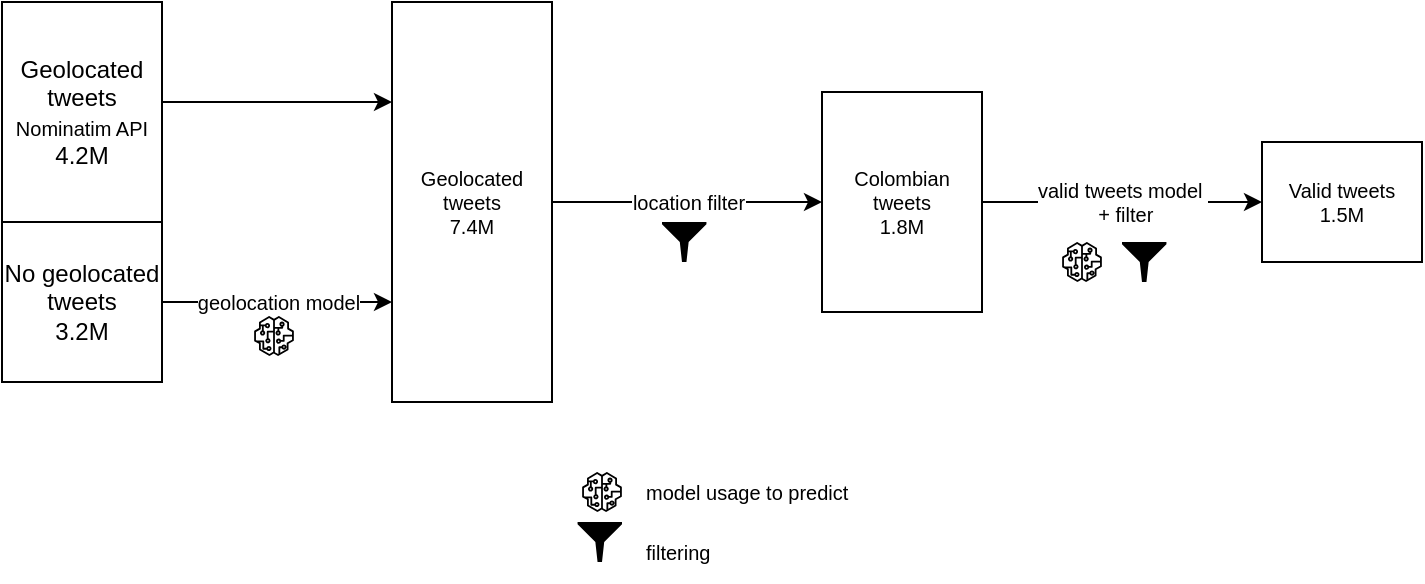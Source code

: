 <mxfile compressed="false" version="20.2.3" type="device">
  <diagram id="8KY5KoBmBq-pxiv1QV8z" name="Page-1">
    <mxGraphModel dx="1038" dy="649" grid="1" gridSize="10" guides="1" tooltips="1" connect="1" arrows="1" fold="1" page="1" pageScale="1" pageWidth="850" pageHeight="1100" background="none" math="0" shadow="0">
      <root>
        <mxCell id="0" />
        <mxCell id="1" parent="0" />
        <mxCell id="pL0uOTkrpIkgaXeiWAhv-4" value="Geolocated tweets&lt;br&gt;&lt;font style=&quot;font-size: 10px;&quot;&gt;Nominatim API&lt;/font&gt;&lt;br&gt;4.2M" style="rounded=0;whiteSpace=wrap;html=1;" parent="1" vertex="1">
          <mxGeometry x="40" y="210" width="80" height="110" as="geometry" />
        </mxCell>
        <mxCell id="pL0uOTkrpIkgaXeiWAhv-5" value="No geolocated tweets&lt;br&gt;3.2M" style="rounded=0;whiteSpace=wrap;html=1;" parent="1" vertex="1">
          <mxGeometry x="40" y="320" width="80" height="80" as="geometry" />
        </mxCell>
        <mxCell id="pL0uOTkrpIkgaXeiWAhv-23" value="location filter" style="edgeStyle=orthogonalEdgeStyle;rounded=0;orthogonalLoop=1;jettySize=auto;html=1;exitX=1;exitY=0.5;exitDx=0;exitDy=0;entryX=0;entryY=0.5;entryDx=0;entryDy=0;fontSize=10;strokeColor=default;elbow=vertical;" parent="1" source="pL0uOTkrpIkgaXeiWAhv-9" target="pL0uOTkrpIkgaXeiWAhv-18" edge="1">
          <mxGeometry relative="1" as="geometry" />
        </mxCell>
        <mxCell id="pL0uOTkrpIkgaXeiWAhv-9" value="Geolocated tweets&lt;br&gt;7.4M" style="rounded=0;whiteSpace=wrap;html=1;fontSize=10;" parent="1" vertex="1">
          <mxGeometry x="235" y="210" width="80" height="200" as="geometry" />
        </mxCell>
        <mxCell id="pL0uOTkrpIkgaXeiWAhv-15" value="geolocation model" style="endArrow=classic;html=1;rounded=0;fontSize=10;strokeColor=default;elbow=vertical;exitX=1;exitY=0.5;exitDx=0;exitDy=0;entryX=0;entryY=0.75;entryDx=0;entryDy=0;" parent="1" source="pL0uOTkrpIkgaXeiWAhv-5" target="pL0uOTkrpIkgaXeiWAhv-9" edge="1">
          <mxGeometry width="50" height="50" relative="1" as="geometry">
            <mxPoint x="250" y="200" as="sourcePoint" />
            <mxPoint x="300" y="150" as="targetPoint" />
          </mxGeometry>
        </mxCell>
        <mxCell id="pL0uOTkrpIkgaXeiWAhv-16" value="" style="endArrow=classic;html=1;rounded=0;fontSize=10;strokeColor=default;elbow=vertical;entryX=0;entryY=0.25;entryDx=0;entryDy=0;exitX=1;exitY=0.5;exitDx=0;exitDy=0;edgeStyle=orthogonalEdgeStyle;" parent="1" source="pL0uOTkrpIkgaXeiWAhv-4" target="pL0uOTkrpIkgaXeiWAhv-9" edge="1">
          <mxGeometry width="50" height="50" relative="1" as="geometry">
            <mxPoint x="180" y="260" as="sourcePoint" />
            <mxPoint x="300" y="150" as="targetPoint" />
            <Array as="points">
              <mxPoint x="120" y="260" />
            </Array>
          </mxGeometry>
        </mxCell>
        <mxCell id="pL0uOTkrpIkgaXeiWAhv-24" value="valid tweets model&amp;nbsp;&lt;br&gt;&amp;nbsp;+&amp;nbsp;filter" style="edgeStyle=orthogonalEdgeStyle;rounded=0;orthogonalLoop=1;jettySize=auto;html=1;exitX=1;exitY=0.5;exitDx=0;exitDy=0;entryX=0;entryY=0.5;entryDx=0;entryDy=0;fontSize=10;strokeColor=default;elbow=vertical;" parent="1" source="pL0uOTkrpIkgaXeiWAhv-18" target="pL0uOTkrpIkgaXeiWAhv-19" edge="1">
          <mxGeometry relative="1" as="geometry">
            <mxPoint as="offset" />
          </mxGeometry>
        </mxCell>
        <mxCell id="pL0uOTkrpIkgaXeiWAhv-18" value="Colombian tweets&lt;br&gt;1.8M" style="rounded=0;whiteSpace=wrap;html=1;fontSize=10;" parent="1" vertex="1">
          <mxGeometry x="450" y="255" width="80" height="110" as="geometry" />
        </mxCell>
        <mxCell id="pL0uOTkrpIkgaXeiWAhv-19" value="Valid tweets&lt;br&gt;1.5M" style="rounded=0;whiteSpace=wrap;html=1;fontSize=10;" parent="1" vertex="1">
          <mxGeometry x="670" y="280" width="80" height="60" as="geometry" />
        </mxCell>
        <mxCell id="pL0uOTkrpIkgaXeiWAhv-20" style="edgeStyle=orthogonalEdgeStyle;rounded=0;orthogonalLoop=1;jettySize=auto;html=1;exitX=0.5;exitY=1;exitDx=0;exitDy=0;fontSize=10;strokeColor=default;elbow=vertical;" parent="1" source="pL0uOTkrpIkgaXeiWAhv-19" target="pL0uOTkrpIkgaXeiWAhv-19" edge="1">
          <mxGeometry relative="1" as="geometry" />
        </mxCell>
        <mxCell id="pL0uOTkrpIkgaXeiWAhv-22" value="" style="aspect=fixed;pointerEvents=1;shadow=0;dashed=0;html=1;strokeColor=none;labelPosition=center;verticalLabelPosition=bottom;verticalAlign=top;align=center;fillColor=#000000;shape=mxgraph.mscae.enterprise.filter;fontSize=10;rounded=0;" parent="1" vertex="1">
          <mxGeometry x="370" y="320" width="22.22" height="20" as="geometry" />
        </mxCell>
        <mxCell id="pL0uOTkrpIkgaXeiWAhv-27" value="" style="outlineConnect=0;fontColor=#232F3E;gradientColor=none;fillColor=#000000;strokeColor=none;dashed=0;verticalLabelPosition=bottom;verticalAlign=top;align=center;html=1;fontSize=12;fontStyle=0;aspect=fixed;pointerEvents=1;shape=mxgraph.aws4.sagemaker_model;rounded=0;" parent="1" vertex="1">
          <mxGeometry x="166" y="367" width="20" height="20" as="geometry" />
        </mxCell>
        <mxCell id="pL0uOTkrpIkgaXeiWAhv-28" value="" style="outlineConnect=0;fontColor=#232F3E;gradientColor=none;fillColor=#000000;strokeColor=none;dashed=0;verticalLabelPosition=bottom;verticalAlign=top;align=center;html=1;fontSize=12;fontStyle=0;aspect=fixed;pointerEvents=1;shape=mxgraph.aws4.sagemaker_model;rounded=0;" parent="1" vertex="1">
          <mxGeometry x="570" y="330" width="20" height="20" as="geometry" />
        </mxCell>
        <mxCell id="pL0uOTkrpIkgaXeiWAhv-29" value="" style="aspect=fixed;pointerEvents=1;shadow=0;dashed=0;html=1;strokeColor=none;labelPosition=center;verticalLabelPosition=bottom;verticalAlign=top;align=center;fillColor=#000000;shape=mxgraph.mscae.enterprise.filter;fontSize=10;rounded=0;" parent="1" vertex="1">
          <mxGeometry x="600" y="330" width="22.22" height="20" as="geometry" />
        </mxCell>
        <mxCell id="pL0uOTkrpIkgaXeiWAhv-30" value="" style="outlineConnect=0;fontColor=#232F3E;gradientColor=none;fillColor=#000000;strokeColor=none;dashed=0;verticalLabelPosition=bottom;verticalAlign=top;align=center;html=1;fontSize=12;fontStyle=0;aspect=fixed;pointerEvents=1;shape=mxgraph.aws4.sagemaker_model;rounded=0;" parent="1" vertex="1">
          <mxGeometry x="330" y="445" width="20" height="20" as="geometry" />
        </mxCell>
        <mxCell id="pL0uOTkrpIkgaXeiWAhv-31" value="model usage to predict" style="text;html=1;strokeColor=none;fillColor=none;align=left;verticalAlign=middle;whiteSpace=wrap;rounded=0;fontSize=10;" parent="1" vertex="1">
          <mxGeometry x="360" y="440" width="170" height="30" as="geometry" />
        </mxCell>
        <mxCell id="pL0uOTkrpIkgaXeiWAhv-32" value="" style="aspect=fixed;pointerEvents=1;shadow=0;dashed=0;html=1;strokeColor=none;labelPosition=center;verticalLabelPosition=bottom;verticalAlign=top;align=center;fillColor=#000000;shape=mxgraph.mscae.enterprise.filter;fontSize=10;rounded=0;" parent="1" vertex="1">
          <mxGeometry x="327.78" y="470" width="22.22" height="20" as="geometry" />
        </mxCell>
        <mxCell id="pL0uOTkrpIkgaXeiWAhv-33" value="filtering" style="text;html=1;strokeColor=none;fillColor=none;align=left;verticalAlign=middle;whiteSpace=wrap;rounded=0;fontSize=10;" parent="1" vertex="1">
          <mxGeometry x="360" y="470" width="100" height="30" as="geometry" />
        </mxCell>
      </root>
    </mxGraphModel>
  </diagram>
</mxfile>
